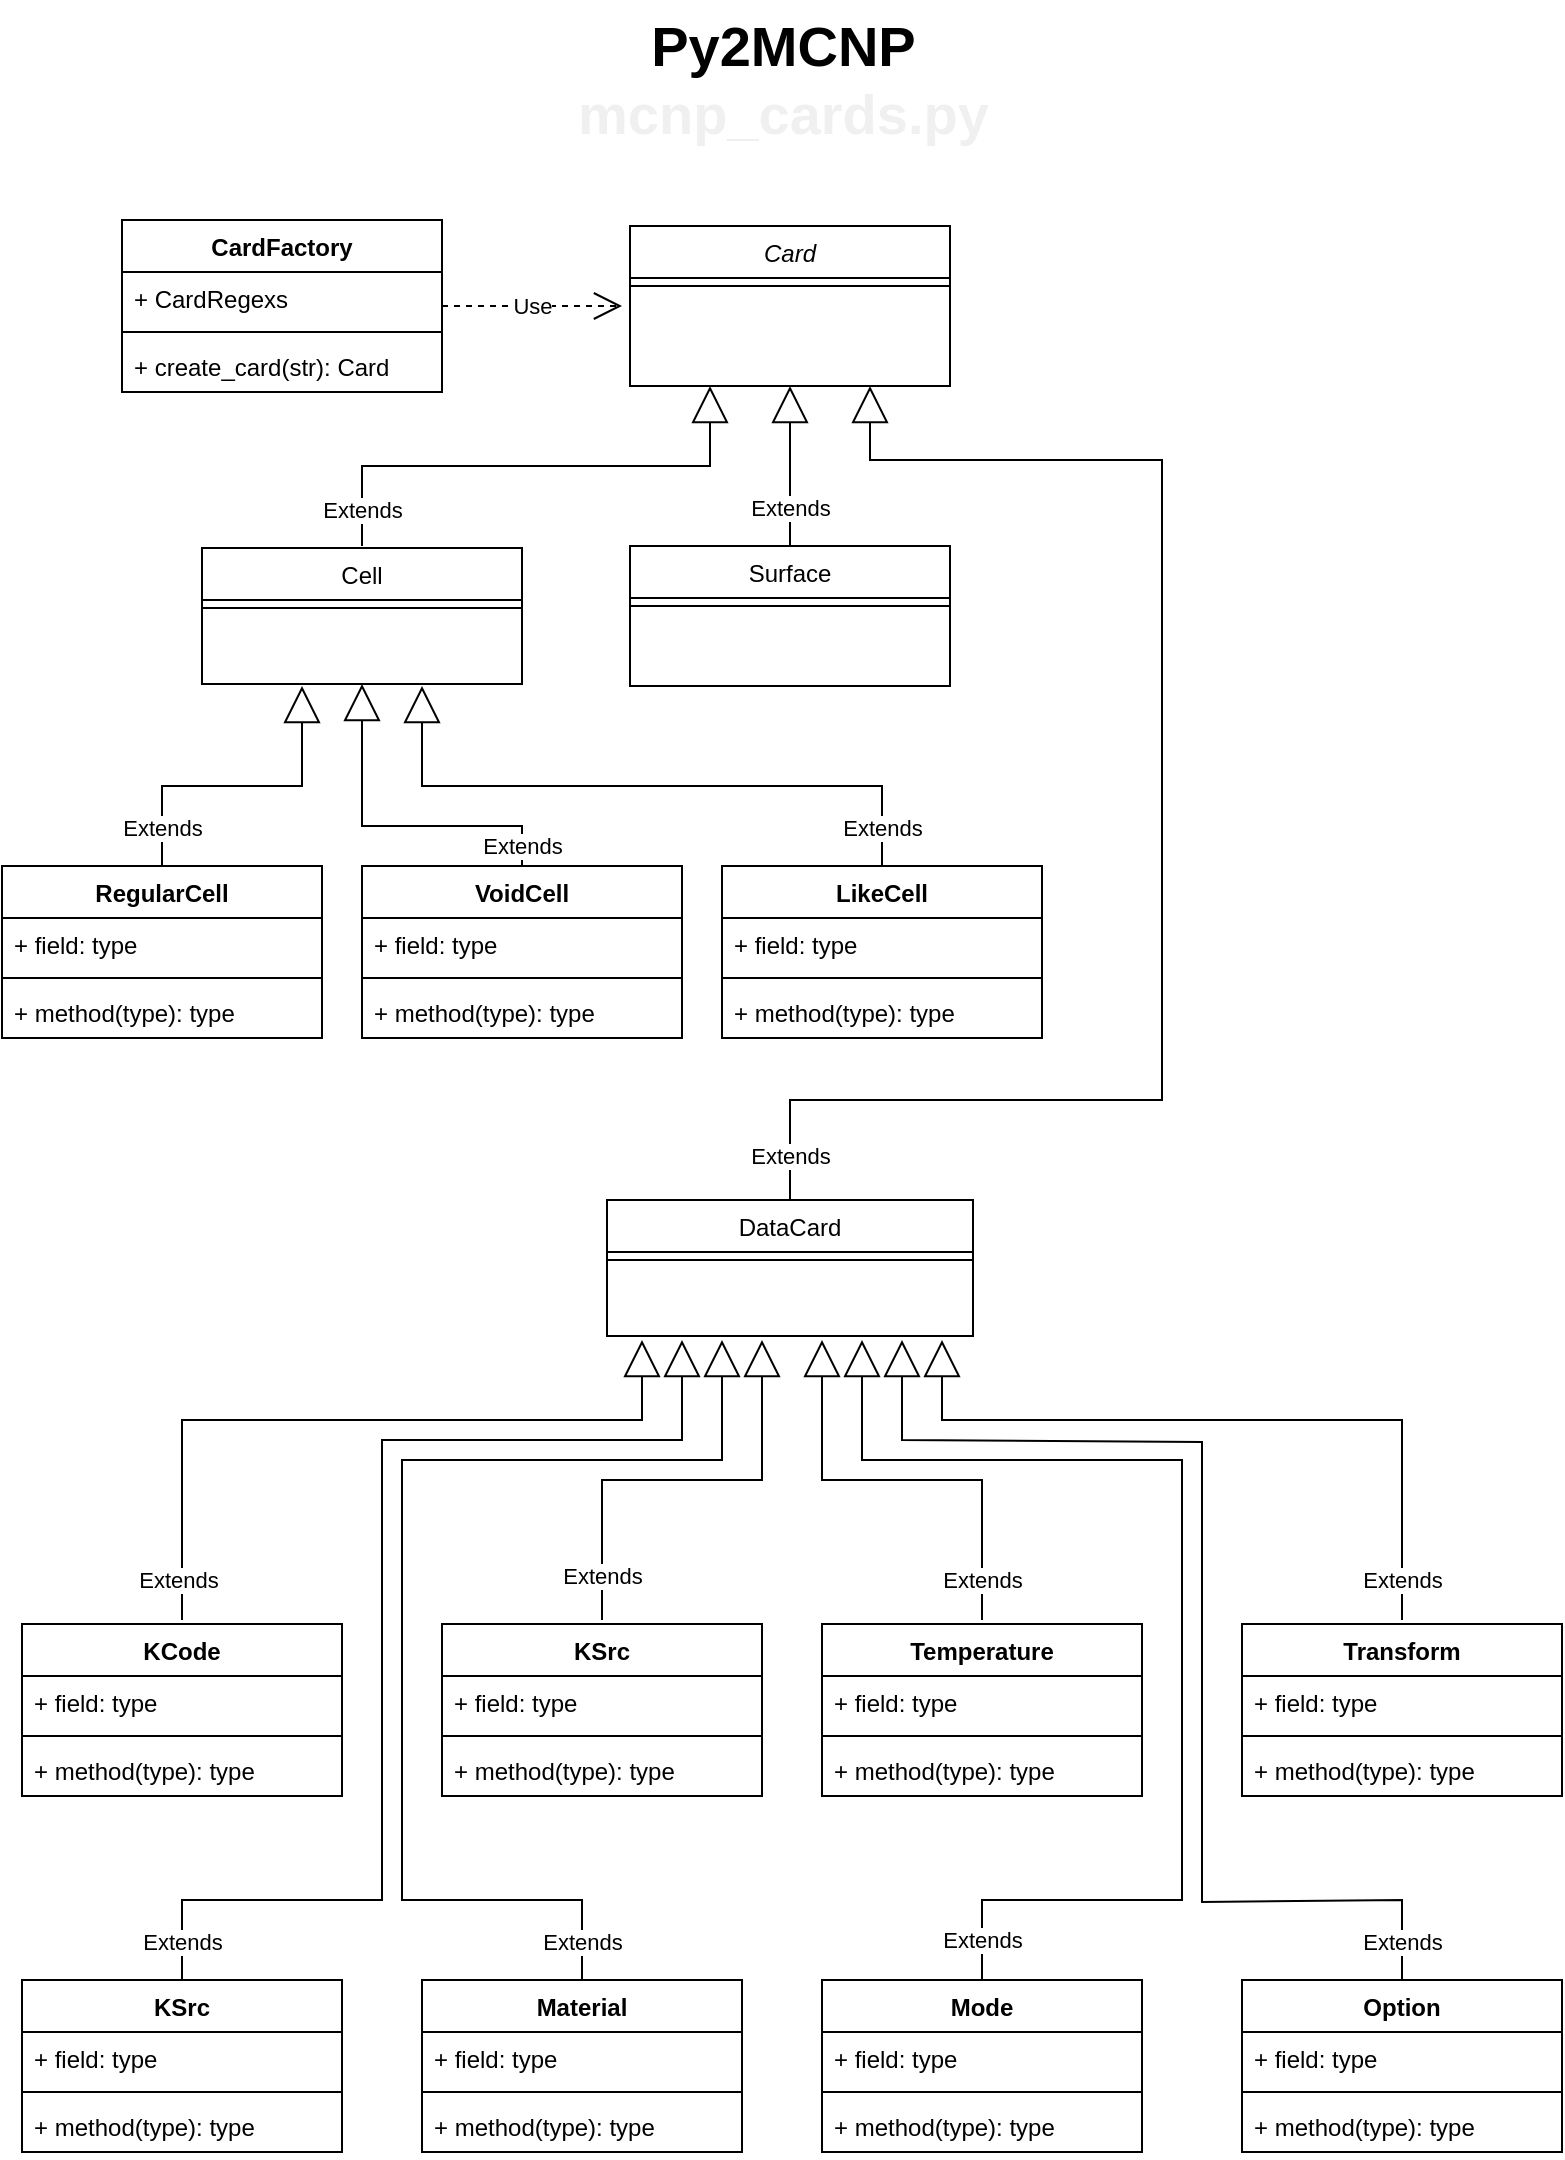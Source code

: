 <mxfile version="21.4.0" type="device">
  <diagram id="C5RBs43oDa-KdzZeNtuy" name="Page-1">
    <mxGraphModel dx="1434" dy="764" grid="1" gridSize="10" guides="1" tooltips="1" connect="1" arrows="1" fold="1" page="1" pageScale="1" pageWidth="827" pageHeight="1169" math="0" shadow="0">
      <root>
        <mxCell id="WIyWlLk6GJQsqaUBKTNV-0" />
        <mxCell id="WIyWlLk6GJQsqaUBKTNV-1" parent="WIyWlLk6GJQsqaUBKTNV-0" />
        <mxCell id="zkfFHV4jXpPFQw0GAbJ--0" value="Card" style="swimlane;fontStyle=2;align=center;verticalAlign=top;childLayout=stackLayout;horizontal=1;startSize=26;horizontalStack=0;resizeParent=1;resizeLast=0;collapsible=1;marginBottom=0;rounded=0;shadow=0;strokeWidth=1;" parent="WIyWlLk6GJQsqaUBKTNV-1" vertex="1">
          <mxGeometry x="334" y="123" width="160" height="80" as="geometry">
            <mxRectangle x="320" y="20" width="160" height="26" as="alternateBounds" />
          </mxGeometry>
        </mxCell>
        <mxCell id="zkfFHV4jXpPFQw0GAbJ--4" value="" style="line;html=1;strokeWidth=1;align=left;verticalAlign=middle;spacingTop=-1;spacingLeft=3;spacingRight=3;rotatable=0;labelPosition=right;points=[];portConstraint=eastwest;" parent="zkfFHV4jXpPFQw0GAbJ--0" vertex="1">
          <mxGeometry y="26" width="160" height="8" as="geometry" />
        </mxCell>
        <mxCell id="zkfFHV4jXpPFQw0GAbJ--6" value="Cell" style="swimlane;fontStyle=0;align=center;verticalAlign=top;childLayout=stackLayout;horizontal=1;startSize=26;horizontalStack=0;resizeParent=1;resizeLast=0;collapsible=1;marginBottom=0;rounded=0;shadow=0;strokeWidth=1;" parent="WIyWlLk6GJQsqaUBKTNV-1" vertex="1">
          <mxGeometry x="120" y="284" width="160" height="68" as="geometry">
            <mxRectangle x="80" y="241" width="160" height="26" as="alternateBounds" />
          </mxGeometry>
        </mxCell>
        <mxCell id="zkfFHV4jXpPFQw0GAbJ--9" value="" style="line;html=1;strokeWidth=1;align=left;verticalAlign=middle;spacingTop=-1;spacingLeft=3;spacingRight=3;rotatable=0;labelPosition=right;points=[];portConstraint=eastwest;" parent="zkfFHV4jXpPFQw0GAbJ--6" vertex="1">
          <mxGeometry y="26" width="160" height="8" as="geometry" />
        </mxCell>
        <mxCell id="5aphuce7C4MxXCkHs1r1-59" value="Extends" style="endArrow=block;endSize=16;endFill=0;html=1;rounded=0;entryX=0.25;entryY=1;entryDx=0;entryDy=0;" parent="zkfFHV4jXpPFQw0GAbJ--6" target="zkfFHV4jXpPFQw0GAbJ--0" edge="1">
          <mxGeometry x="-0.858" width="160" relative="1" as="geometry">
            <mxPoint x="80" y="-1" as="sourcePoint" />
            <mxPoint x="240" y="-1" as="targetPoint" />
            <Array as="points">
              <mxPoint x="80" y="-41" />
              <mxPoint x="254" y="-41" />
            </Array>
            <mxPoint as="offset" />
          </mxGeometry>
        </mxCell>
        <mxCell id="zkfFHV4jXpPFQw0GAbJ--13" value="Surface" style="swimlane;fontStyle=0;align=center;verticalAlign=top;childLayout=stackLayout;horizontal=1;startSize=26;horizontalStack=0;resizeParent=1;resizeLast=0;collapsible=1;marginBottom=0;rounded=0;shadow=0;strokeWidth=1;" parent="WIyWlLk6GJQsqaUBKTNV-1" vertex="1">
          <mxGeometry x="334" y="283" width="160" height="70" as="geometry">
            <mxRectangle x="320" y="240" width="170" height="26" as="alternateBounds" />
          </mxGeometry>
        </mxCell>
        <mxCell id="5aphuce7C4MxXCkHs1r1-60" value="Extends" style="endArrow=block;endSize=16;endFill=0;html=1;rounded=0;entryX=0.5;entryY=1;entryDx=0;entryDy=0;" parent="zkfFHV4jXpPFQw0GAbJ--13" target="zkfFHV4jXpPFQw0GAbJ--0" edge="1">
          <mxGeometry x="-0.512" width="160" relative="1" as="geometry">
            <mxPoint x="80" as="sourcePoint" />
            <mxPoint x="240" as="targetPoint" />
            <mxPoint as="offset" />
          </mxGeometry>
        </mxCell>
        <mxCell id="zkfFHV4jXpPFQw0GAbJ--15" value="" style="line;html=1;strokeWidth=1;align=left;verticalAlign=middle;spacingTop=-1;spacingLeft=3;spacingRight=3;rotatable=0;labelPosition=right;points=[];portConstraint=eastwest;" parent="zkfFHV4jXpPFQw0GAbJ--13" vertex="1">
          <mxGeometry y="26" width="160" height="8" as="geometry" />
        </mxCell>
        <mxCell id="zkfFHV4jXpPFQw0GAbJ--17" value="DataCard" style="swimlane;fontStyle=0;align=center;verticalAlign=top;childLayout=stackLayout;horizontal=1;startSize=26;horizontalStack=0;resizeParent=1;resizeLast=0;collapsible=1;marginBottom=0;rounded=0;shadow=0;strokeWidth=1;" parent="WIyWlLk6GJQsqaUBKTNV-1" vertex="1">
          <mxGeometry x="322.5" y="610" width="183" height="68" as="geometry">
            <mxRectangle x="560" y="242" width="160" height="26" as="alternateBounds" />
          </mxGeometry>
        </mxCell>
        <mxCell id="zkfFHV4jXpPFQw0GAbJ--23" value="" style="line;html=1;strokeWidth=1;align=left;verticalAlign=middle;spacingTop=-1;spacingLeft=3;spacingRight=3;rotatable=0;labelPosition=right;points=[];portConstraint=eastwest;" parent="zkfFHV4jXpPFQw0GAbJ--17" vertex="1">
          <mxGeometry y="26" width="183" height="8" as="geometry" />
        </mxCell>
        <mxCell id="5aphuce7C4MxXCkHs1r1-7" value="LikeCell" style="swimlane;fontStyle=1;align=center;verticalAlign=top;childLayout=stackLayout;horizontal=1;startSize=26;horizontalStack=0;resizeParent=1;resizeParentMax=0;resizeLast=0;collapsible=1;marginBottom=0;whiteSpace=wrap;html=1;" parent="WIyWlLk6GJQsqaUBKTNV-1" vertex="1">
          <mxGeometry x="380" y="443" width="160" height="86" as="geometry" />
        </mxCell>
        <mxCell id="5aphuce7C4MxXCkHs1r1-8" value="+ field: type" style="text;strokeColor=none;fillColor=none;align=left;verticalAlign=top;spacingLeft=4;spacingRight=4;overflow=hidden;rotatable=0;points=[[0,0.5],[1,0.5]];portConstraint=eastwest;whiteSpace=wrap;html=1;" parent="5aphuce7C4MxXCkHs1r1-7" vertex="1">
          <mxGeometry y="26" width="160" height="26" as="geometry" />
        </mxCell>
        <mxCell id="5aphuce7C4MxXCkHs1r1-9" value="" style="line;strokeWidth=1;fillColor=none;align=left;verticalAlign=middle;spacingTop=-1;spacingLeft=3;spacingRight=3;rotatable=0;labelPosition=right;points=[];portConstraint=eastwest;strokeColor=inherit;" parent="5aphuce7C4MxXCkHs1r1-7" vertex="1">
          <mxGeometry y="52" width="160" height="8" as="geometry" />
        </mxCell>
        <mxCell id="5aphuce7C4MxXCkHs1r1-10" value="+ method(type): type" style="text;strokeColor=none;fillColor=none;align=left;verticalAlign=top;spacingLeft=4;spacingRight=4;overflow=hidden;rotatable=0;points=[[0,0.5],[1,0.5]];portConstraint=eastwest;whiteSpace=wrap;html=1;" parent="5aphuce7C4MxXCkHs1r1-7" vertex="1">
          <mxGeometry y="60" width="160" height="26" as="geometry" />
        </mxCell>
        <mxCell id="5aphuce7C4MxXCkHs1r1-17" value="RegularCell" style="swimlane;fontStyle=1;align=center;verticalAlign=top;childLayout=stackLayout;horizontal=1;startSize=26;horizontalStack=0;resizeParent=1;resizeParentMax=0;resizeLast=0;collapsible=1;marginBottom=0;whiteSpace=wrap;html=1;" parent="WIyWlLk6GJQsqaUBKTNV-1" vertex="1">
          <mxGeometry x="20" y="443" width="160" height="86" as="geometry" />
        </mxCell>
        <mxCell id="5aphuce7C4MxXCkHs1r1-18" value="+ field: type" style="text;strokeColor=none;fillColor=none;align=left;verticalAlign=top;spacingLeft=4;spacingRight=4;overflow=hidden;rotatable=0;points=[[0,0.5],[1,0.5]];portConstraint=eastwest;whiteSpace=wrap;html=1;" parent="5aphuce7C4MxXCkHs1r1-17" vertex="1">
          <mxGeometry y="26" width="160" height="26" as="geometry" />
        </mxCell>
        <mxCell id="5aphuce7C4MxXCkHs1r1-19" value="" style="line;strokeWidth=1;fillColor=none;align=left;verticalAlign=middle;spacingTop=-1;spacingLeft=3;spacingRight=3;rotatable=0;labelPosition=right;points=[];portConstraint=eastwest;strokeColor=inherit;" parent="5aphuce7C4MxXCkHs1r1-17" vertex="1">
          <mxGeometry y="52" width="160" height="8" as="geometry" />
        </mxCell>
        <mxCell id="5aphuce7C4MxXCkHs1r1-20" value="+ method(type): type" style="text;strokeColor=none;fillColor=none;align=left;verticalAlign=top;spacingLeft=4;spacingRight=4;overflow=hidden;rotatable=0;points=[[0,0.5],[1,0.5]];portConstraint=eastwest;whiteSpace=wrap;html=1;" parent="5aphuce7C4MxXCkHs1r1-17" vertex="1">
          <mxGeometry y="60" width="160" height="26" as="geometry" />
        </mxCell>
        <mxCell id="5aphuce7C4MxXCkHs1r1-21" value="KCode" style="swimlane;fontStyle=1;align=center;verticalAlign=top;childLayout=stackLayout;horizontal=1;startSize=26;horizontalStack=0;resizeParent=1;resizeParentMax=0;resizeLast=0;collapsible=1;marginBottom=0;whiteSpace=wrap;html=1;" parent="WIyWlLk6GJQsqaUBKTNV-1" vertex="1">
          <mxGeometry x="30" y="822" width="160" height="86" as="geometry" />
        </mxCell>
        <mxCell id="5aphuce7C4MxXCkHs1r1-22" value="+ field: type" style="text;strokeColor=none;fillColor=none;align=left;verticalAlign=top;spacingLeft=4;spacingRight=4;overflow=hidden;rotatable=0;points=[[0,0.5],[1,0.5]];portConstraint=eastwest;whiteSpace=wrap;html=1;" parent="5aphuce7C4MxXCkHs1r1-21" vertex="1">
          <mxGeometry y="26" width="160" height="26" as="geometry" />
        </mxCell>
        <mxCell id="5aphuce7C4MxXCkHs1r1-23" value="" style="line;strokeWidth=1;fillColor=none;align=left;verticalAlign=middle;spacingTop=-1;spacingLeft=3;spacingRight=3;rotatable=0;labelPosition=right;points=[];portConstraint=eastwest;strokeColor=inherit;" parent="5aphuce7C4MxXCkHs1r1-21" vertex="1">
          <mxGeometry y="52" width="160" height="8" as="geometry" />
        </mxCell>
        <mxCell id="5aphuce7C4MxXCkHs1r1-24" value="+ method(type): type" style="text;strokeColor=none;fillColor=none;align=left;verticalAlign=top;spacingLeft=4;spacingRight=4;overflow=hidden;rotatable=0;points=[[0,0.5],[1,0.5]];portConstraint=eastwest;whiteSpace=wrap;html=1;" parent="5aphuce7C4MxXCkHs1r1-21" vertex="1">
          <mxGeometry y="60" width="160" height="26" as="geometry" />
        </mxCell>
        <mxCell id="5aphuce7C4MxXCkHs1r1-73" value="Extends" style="endArrow=block;endSize=16;endFill=0;html=1;rounded=0;" parent="5aphuce7C4MxXCkHs1r1-21" edge="1">
          <mxGeometry x="-0.893" y="2" width="160" relative="1" as="geometry">
            <mxPoint x="80" y="-2" as="sourcePoint" />
            <mxPoint x="310" y="-142" as="targetPoint" />
            <Array as="points">
              <mxPoint x="80" y="-102" />
              <mxPoint x="310" y="-102" />
            </Array>
            <mxPoint as="offset" />
          </mxGeometry>
        </mxCell>
        <mxCell id="5aphuce7C4MxXCkHs1r1-25" value="KSrc" style="swimlane;fontStyle=1;align=center;verticalAlign=top;childLayout=stackLayout;horizontal=1;startSize=26;horizontalStack=0;resizeParent=1;resizeParentMax=0;resizeLast=0;collapsible=1;marginBottom=0;whiteSpace=wrap;html=1;" parent="WIyWlLk6GJQsqaUBKTNV-1" vertex="1">
          <mxGeometry x="240" y="822" width="160" height="86" as="geometry" />
        </mxCell>
        <mxCell id="5aphuce7C4MxXCkHs1r1-26" value="+ field: type" style="text;strokeColor=none;fillColor=none;align=left;verticalAlign=top;spacingLeft=4;spacingRight=4;overflow=hidden;rotatable=0;points=[[0,0.5],[1,0.5]];portConstraint=eastwest;whiteSpace=wrap;html=1;" parent="5aphuce7C4MxXCkHs1r1-25" vertex="1">
          <mxGeometry y="26" width="160" height="26" as="geometry" />
        </mxCell>
        <mxCell id="5aphuce7C4MxXCkHs1r1-27" value="" style="line;strokeWidth=1;fillColor=none;align=left;verticalAlign=middle;spacingTop=-1;spacingLeft=3;spacingRight=3;rotatable=0;labelPosition=right;points=[];portConstraint=eastwest;strokeColor=inherit;" parent="5aphuce7C4MxXCkHs1r1-25" vertex="1">
          <mxGeometry y="52" width="160" height="8" as="geometry" />
        </mxCell>
        <mxCell id="5aphuce7C4MxXCkHs1r1-28" value="+ method(type): type" style="text;strokeColor=none;fillColor=none;align=left;verticalAlign=top;spacingLeft=4;spacingRight=4;overflow=hidden;rotatable=0;points=[[0,0.5],[1,0.5]];portConstraint=eastwest;whiteSpace=wrap;html=1;" parent="5aphuce7C4MxXCkHs1r1-25" vertex="1">
          <mxGeometry y="60" width="160" height="26" as="geometry" />
        </mxCell>
        <mxCell id="5aphuce7C4MxXCkHs1r1-30" value="Material" style="swimlane;fontStyle=1;align=center;verticalAlign=top;childLayout=stackLayout;horizontal=1;startSize=26;horizontalStack=0;resizeParent=1;resizeParentMax=0;resizeLast=0;collapsible=1;marginBottom=0;whiteSpace=wrap;html=1;" parent="WIyWlLk6GJQsqaUBKTNV-1" vertex="1">
          <mxGeometry x="230" y="1000" width="160" height="86" as="geometry" />
        </mxCell>
        <mxCell id="5aphuce7C4MxXCkHs1r1-76" value="Extends" style="endArrow=block;endSize=16;endFill=0;html=1;rounded=0;" parent="5aphuce7C4MxXCkHs1r1-30" edge="1">
          <mxGeometry x="-0.933" width="160" relative="1" as="geometry">
            <mxPoint x="80" as="sourcePoint" />
            <mxPoint x="150" y="-320" as="targetPoint" />
            <Array as="points">
              <mxPoint x="80" y="-40" />
              <mxPoint x="-10" y="-40" />
              <mxPoint x="-10" y="-260" />
              <mxPoint x="150" y="-260" />
            </Array>
            <mxPoint as="offset" />
          </mxGeometry>
        </mxCell>
        <mxCell id="5aphuce7C4MxXCkHs1r1-31" value="+ field: type" style="text;strokeColor=none;fillColor=none;align=left;verticalAlign=top;spacingLeft=4;spacingRight=4;overflow=hidden;rotatable=0;points=[[0,0.5],[1,0.5]];portConstraint=eastwest;whiteSpace=wrap;html=1;" parent="5aphuce7C4MxXCkHs1r1-30" vertex="1">
          <mxGeometry y="26" width="160" height="26" as="geometry" />
        </mxCell>
        <mxCell id="5aphuce7C4MxXCkHs1r1-32" value="" style="line;strokeWidth=1;fillColor=none;align=left;verticalAlign=middle;spacingTop=-1;spacingLeft=3;spacingRight=3;rotatable=0;labelPosition=right;points=[];portConstraint=eastwest;strokeColor=inherit;" parent="5aphuce7C4MxXCkHs1r1-30" vertex="1">
          <mxGeometry y="52" width="160" height="8" as="geometry" />
        </mxCell>
        <mxCell id="5aphuce7C4MxXCkHs1r1-33" value="+ method(type): type" style="text;strokeColor=none;fillColor=none;align=left;verticalAlign=top;spacingLeft=4;spacingRight=4;overflow=hidden;rotatable=0;points=[[0,0.5],[1,0.5]];portConstraint=eastwest;whiteSpace=wrap;html=1;" parent="5aphuce7C4MxXCkHs1r1-30" vertex="1">
          <mxGeometry y="60" width="160" height="26" as="geometry" />
        </mxCell>
        <mxCell id="5aphuce7C4MxXCkHs1r1-34" value="Temperature" style="swimlane;fontStyle=1;align=center;verticalAlign=top;childLayout=stackLayout;horizontal=1;startSize=26;horizontalStack=0;resizeParent=1;resizeParentMax=0;resizeLast=0;collapsible=1;marginBottom=0;whiteSpace=wrap;html=1;" parent="WIyWlLk6GJQsqaUBKTNV-1" vertex="1">
          <mxGeometry x="430" y="822" width="160" height="86" as="geometry" />
        </mxCell>
        <mxCell id="5aphuce7C4MxXCkHs1r1-35" value="+ field: type" style="text;strokeColor=none;fillColor=none;align=left;verticalAlign=top;spacingLeft=4;spacingRight=4;overflow=hidden;rotatable=0;points=[[0,0.5],[1,0.5]];portConstraint=eastwest;whiteSpace=wrap;html=1;" parent="5aphuce7C4MxXCkHs1r1-34" vertex="1">
          <mxGeometry y="26" width="160" height="26" as="geometry" />
        </mxCell>
        <mxCell id="5aphuce7C4MxXCkHs1r1-36" value="" style="line;strokeWidth=1;fillColor=none;align=left;verticalAlign=middle;spacingTop=-1;spacingLeft=3;spacingRight=3;rotatable=0;labelPosition=right;points=[];portConstraint=eastwest;strokeColor=inherit;" parent="5aphuce7C4MxXCkHs1r1-34" vertex="1">
          <mxGeometry y="52" width="160" height="8" as="geometry" />
        </mxCell>
        <mxCell id="5aphuce7C4MxXCkHs1r1-37" value="+ method(type): type" style="text;strokeColor=none;fillColor=none;align=left;verticalAlign=top;spacingLeft=4;spacingRight=4;overflow=hidden;rotatable=0;points=[[0,0.5],[1,0.5]];portConstraint=eastwest;whiteSpace=wrap;html=1;" parent="5aphuce7C4MxXCkHs1r1-34" vertex="1">
          <mxGeometry y="60" width="160" height="26" as="geometry" />
        </mxCell>
        <mxCell id="5aphuce7C4MxXCkHs1r1-81" value="Extends" style="endArrow=block;endSize=16;endFill=0;html=1;rounded=0;" parent="5aphuce7C4MxXCkHs1r1-34" edge="1">
          <mxGeometry x="-0.818" width="160" relative="1" as="geometry">
            <mxPoint x="80" y="-2" as="sourcePoint" />
            <mxPoint y="-142" as="targetPoint" />
            <Array as="points">
              <mxPoint x="80" y="-72" />
              <mxPoint y="-72" />
            </Array>
            <mxPoint as="offset" />
          </mxGeometry>
        </mxCell>
        <mxCell id="5aphuce7C4MxXCkHs1r1-38" value="KSrc" style="swimlane;fontStyle=1;align=center;verticalAlign=top;childLayout=stackLayout;horizontal=1;startSize=26;horizontalStack=0;resizeParent=1;resizeParentMax=0;resizeLast=0;collapsible=1;marginBottom=0;whiteSpace=wrap;html=1;" parent="WIyWlLk6GJQsqaUBKTNV-1" vertex="1">
          <mxGeometry x="30" y="1000" width="160" height="86" as="geometry" />
        </mxCell>
        <mxCell id="5aphuce7C4MxXCkHs1r1-75" value="Extends" style="endArrow=block;endSize=16;endFill=0;html=1;rounded=0;exitX=0.5;exitY=0;exitDx=0;exitDy=0;" parent="5aphuce7C4MxXCkHs1r1-38" source="5aphuce7C4MxXCkHs1r1-38" edge="1">
          <mxGeometry x="-0.931" width="160" relative="1" as="geometry">
            <mxPoint x="70" as="sourcePoint" />
            <mxPoint x="330" y="-320" as="targetPoint" />
            <Array as="points">
              <mxPoint x="80" y="-40" />
              <mxPoint x="180" y="-40" />
              <mxPoint x="180" y="-270" />
              <mxPoint x="330" y="-270" />
            </Array>
            <mxPoint as="offset" />
          </mxGeometry>
        </mxCell>
        <mxCell id="5aphuce7C4MxXCkHs1r1-39" value="+ field: type" style="text;strokeColor=none;fillColor=none;align=left;verticalAlign=top;spacingLeft=4;spacingRight=4;overflow=hidden;rotatable=0;points=[[0,0.5],[1,0.5]];portConstraint=eastwest;whiteSpace=wrap;html=1;" parent="5aphuce7C4MxXCkHs1r1-38" vertex="1">
          <mxGeometry y="26" width="160" height="26" as="geometry" />
        </mxCell>
        <mxCell id="5aphuce7C4MxXCkHs1r1-40" value="" style="line;strokeWidth=1;fillColor=none;align=left;verticalAlign=middle;spacingTop=-1;spacingLeft=3;spacingRight=3;rotatable=0;labelPosition=right;points=[];portConstraint=eastwest;strokeColor=inherit;" parent="5aphuce7C4MxXCkHs1r1-38" vertex="1">
          <mxGeometry y="52" width="160" height="8" as="geometry" />
        </mxCell>
        <mxCell id="5aphuce7C4MxXCkHs1r1-41" value="+ method(type): type" style="text;strokeColor=none;fillColor=none;align=left;verticalAlign=top;spacingLeft=4;spacingRight=4;overflow=hidden;rotatable=0;points=[[0,0.5],[1,0.5]];portConstraint=eastwest;whiteSpace=wrap;html=1;" parent="5aphuce7C4MxXCkHs1r1-38" vertex="1">
          <mxGeometry y="60" width="160" height="26" as="geometry" />
        </mxCell>
        <mxCell id="5aphuce7C4MxXCkHs1r1-44" value="Mode" style="swimlane;fontStyle=1;align=center;verticalAlign=top;childLayout=stackLayout;horizontal=1;startSize=26;horizontalStack=0;resizeParent=1;resizeParentMax=0;resizeLast=0;collapsible=1;marginBottom=0;whiteSpace=wrap;html=1;" parent="WIyWlLk6GJQsqaUBKTNV-1" vertex="1">
          <mxGeometry x="430" y="1000" width="160" height="86" as="geometry" />
        </mxCell>
        <mxCell id="5aphuce7C4MxXCkHs1r1-80" value="Extends" style="endArrow=block;endSize=16;endFill=0;html=1;rounded=0;" parent="5aphuce7C4MxXCkHs1r1-44" edge="1">
          <mxGeometry x="-0.931" width="160" relative="1" as="geometry">
            <mxPoint x="80" as="sourcePoint" />
            <mxPoint x="20" y="-320" as="targetPoint" />
            <Array as="points">
              <mxPoint x="80" y="-40" />
              <mxPoint x="180" y="-40" />
              <mxPoint x="180" y="-260" />
              <mxPoint x="20" y="-260" />
            </Array>
            <mxPoint as="offset" />
          </mxGeometry>
        </mxCell>
        <mxCell id="5aphuce7C4MxXCkHs1r1-45" value="+ field: type" style="text;strokeColor=none;fillColor=none;align=left;verticalAlign=top;spacingLeft=4;spacingRight=4;overflow=hidden;rotatable=0;points=[[0,0.5],[1,0.5]];portConstraint=eastwest;whiteSpace=wrap;html=1;" parent="5aphuce7C4MxXCkHs1r1-44" vertex="1">
          <mxGeometry y="26" width="160" height="26" as="geometry" />
        </mxCell>
        <mxCell id="5aphuce7C4MxXCkHs1r1-46" value="" style="line;strokeWidth=1;fillColor=none;align=left;verticalAlign=middle;spacingTop=-1;spacingLeft=3;spacingRight=3;rotatable=0;labelPosition=right;points=[];portConstraint=eastwest;strokeColor=inherit;" parent="5aphuce7C4MxXCkHs1r1-44" vertex="1">
          <mxGeometry y="52" width="160" height="8" as="geometry" />
        </mxCell>
        <mxCell id="5aphuce7C4MxXCkHs1r1-47" value="+ method(type): type" style="text;strokeColor=none;fillColor=none;align=left;verticalAlign=top;spacingLeft=4;spacingRight=4;overflow=hidden;rotatable=0;points=[[0,0.5],[1,0.5]];portConstraint=eastwest;whiteSpace=wrap;html=1;" parent="5aphuce7C4MxXCkHs1r1-44" vertex="1">
          <mxGeometry y="60" width="160" height="26" as="geometry" />
        </mxCell>
        <mxCell id="5aphuce7C4MxXCkHs1r1-48" value="Transform" style="swimlane;fontStyle=1;align=center;verticalAlign=top;childLayout=stackLayout;horizontal=1;startSize=26;horizontalStack=0;resizeParent=1;resizeParentMax=0;resizeLast=0;collapsible=1;marginBottom=0;whiteSpace=wrap;html=1;" parent="WIyWlLk6GJQsqaUBKTNV-1" vertex="1">
          <mxGeometry x="640" y="822" width="160" height="86" as="geometry" />
        </mxCell>
        <mxCell id="5aphuce7C4MxXCkHs1r1-49" value="+ field: type" style="text;strokeColor=none;fillColor=none;align=left;verticalAlign=top;spacingLeft=4;spacingRight=4;overflow=hidden;rotatable=0;points=[[0,0.5],[1,0.5]];portConstraint=eastwest;whiteSpace=wrap;html=1;" parent="5aphuce7C4MxXCkHs1r1-48" vertex="1">
          <mxGeometry y="26" width="160" height="26" as="geometry" />
        </mxCell>
        <mxCell id="5aphuce7C4MxXCkHs1r1-50" value="" style="line;strokeWidth=1;fillColor=none;align=left;verticalAlign=middle;spacingTop=-1;spacingLeft=3;spacingRight=3;rotatable=0;labelPosition=right;points=[];portConstraint=eastwest;strokeColor=inherit;" parent="5aphuce7C4MxXCkHs1r1-48" vertex="1">
          <mxGeometry y="52" width="160" height="8" as="geometry" />
        </mxCell>
        <mxCell id="5aphuce7C4MxXCkHs1r1-51" value="+ method(type): type" style="text;strokeColor=none;fillColor=none;align=left;verticalAlign=top;spacingLeft=4;spacingRight=4;overflow=hidden;rotatable=0;points=[[0,0.5],[1,0.5]];portConstraint=eastwest;whiteSpace=wrap;html=1;" parent="5aphuce7C4MxXCkHs1r1-48" vertex="1">
          <mxGeometry y="60" width="160" height="26" as="geometry" />
        </mxCell>
        <mxCell id="5aphuce7C4MxXCkHs1r1-78" value="Extends" style="endArrow=block;endSize=16;endFill=0;html=1;rounded=0;" parent="5aphuce7C4MxXCkHs1r1-48" edge="1">
          <mxGeometry x="-0.889" width="160" relative="1" as="geometry">
            <mxPoint x="80" y="-2" as="sourcePoint" />
            <mxPoint x="-150" y="-142" as="targetPoint" />
            <Array as="points">
              <mxPoint x="80" y="-102" />
              <mxPoint x="-150" y="-102" />
            </Array>
            <mxPoint as="offset" />
          </mxGeometry>
        </mxCell>
        <mxCell id="5aphuce7C4MxXCkHs1r1-52" value="Option" style="swimlane;fontStyle=1;align=center;verticalAlign=top;childLayout=stackLayout;horizontal=1;startSize=26;horizontalStack=0;resizeParent=1;resizeParentMax=0;resizeLast=0;collapsible=1;marginBottom=0;whiteSpace=wrap;html=1;" parent="WIyWlLk6GJQsqaUBKTNV-1" vertex="1">
          <mxGeometry x="640" y="1000" width="160" height="86" as="geometry" />
        </mxCell>
        <mxCell id="5aphuce7C4MxXCkHs1r1-53" value="+ field: type" style="text;strokeColor=none;fillColor=none;align=left;verticalAlign=top;spacingLeft=4;spacingRight=4;overflow=hidden;rotatable=0;points=[[0,0.5],[1,0.5]];portConstraint=eastwest;whiteSpace=wrap;html=1;" parent="5aphuce7C4MxXCkHs1r1-52" vertex="1">
          <mxGeometry y="26" width="160" height="26" as="geometry" />
        </mxCell>
        <mxCell id="5aphuce7C4MxXCkHs1r1-54" value="" style="line;strokeWidth=1;fillColor=none;align=left;verticalAlign=middle;spacingTop=-1;spacingLeft=3;spacingRight=3;rotatable=0;labelPosition=right;points=[];portConstraint=eastwest;strokeColor=inherit;" parent="5aphuce7C4MxXCkHs1r1-52" vertex="1">
          <mxGeometry y="52" width="160" height="8" as="geometry" />
        </mxCell>
        <mxCell id="5aphuce7C4MxXCkHs1r1-55" value="+ method(type): type" style="text;strokeColor=none;fillColor=none;align=left;verticalAlign=top;spacingLeft=4;spacingRight=4;overflow=hidden;rotatable=0;points=[[0,0.5],[1,0.5]];portConstraint=eastwest;whiteSpace=wrap;html=1;" parent="5aphuce7C4MxXCkHs1r1-52" vertex="1">
          <mxGeometry y="60" width="160" height="26" as="geometry" />
        </mxCell>
        <mxCell id="5aphuce7C4MxXCkHs1r1-57" value="Extends" style="endArrow=block;endSize=16;endFill=0;html=1;rounded=0;exitX=0.5;exitY=0;exitDx=0;exitDy=0;" parent="WIyWlLk6GJQsqaUBKTNV-1" source="5aphuce7C4MxXCkHs1r1-17" edge="1">
          <mxGeometry x="-0.765" width="160" relative="1" as="geometry">
            <mxPoint x="-100" y="443" as="sourcePoint" />
            <mxPoint x="170" y="353" as="targetPoint" />
            <Array as="points">
              <mxPoint x="100" y="403" />
              <mxPoint x="170" y="403" />
            </Array>
            <mxPoint as="offset" />
          </mxGeometry>
        </mxCell>
        <mxCell id="5aphuce7C4MxXCkHs1r1-72" value="Extends" style="endArrow=block;endSize=16;endFill=0;html=1;rounded=0;entryX=0.75;entryY=1;entryDx=0;entryDy=0;exitX=0.5;exitY=0;exitDx=0;exitDy=0;" parent="WIyWlLk6GJQsqaUBKTNV-1" source="zkfFHV4jXpPFQw0GAbJ--17" target="zkfFHV4jXpPFQw0GAbJ--0" edge="1">
          <mxGeometry x="-0.941" width="160" relative="1" as="geometry">
            <mxPoint x="410" y="610" as="sourcePoint" />
            <mxPoint x="574" y="610" as="targetPoint" />
            <Array as="points">
              <mxPoint x="414" y="560" />
              <mxPoint x="600" y="560" />
              <mxPoint x="600" y="480" />
              <mxPoint x="600" y="240" />
              <mxPoint x="454" y="240" />
            </Array>
            <mxPoint as="offset" />
          </mxGeometry>
        </mxCell>
        <mxCell id="5aphuce7C4MxXCkHs1r1-58" value="Extends" style="endArrow=block;endSize=16;endFill=0;html=1;rounded=0;exitX=0.5;exitY=0;exitDx=0;exitDy=0;" parent="WIyWlLk6GJQsqaUBKTNV-1" edge="1" source="5aphuce7C4MxXCkHs1r1-7">
          <mxGeometry x="-0.879" width="160" relative="1" as="geometry">
            <mxPoint x="300" y="443" as="sourcePoint" />
            <mxPoint x="230" y="353" as="targetPoint" />
            <Array as="points">
              <mxPoint x="460" y="403" />
              <mxPoint x="230" y="403" />
            </Array>
            <mxPoint as="offset" />
          </mxGeometry>
        </mxCell>
        <mxCell id="5aphuce7C4MxXCkHs1r1-74" value="Extends" style="endArrow=block;endSize=16;endFill=0;html=1;rounded=0;" parent="WIyWlLk6GJQsqaUBKTNV-1" edge="1">
          <mxGeometry x="-0.8" width="160" relative="1" as="geometry">
            <mxPoint x="320" y="820" as="sourcePoint" />
            <mxPoint x="400" y="680" as="targetPoint" />
            <Array as="points">
              <mxPoint x="320" y="750" />
              <mxPoint x="400" y="750" />
            </Array>
            <mxPoint as="offset" />
          </mxGeometry>
        </mxCell>
        <mxCell id="5aphuce7C4MxXCkHs1r1-79" value="Extends" style="endArrow=block;endSize=16;endFill=0;html=1;rounded=0;exitX=0.5;exitY=0;exitDx=0;exitDy=0;" parent="WIyWlLk6GJQsqaUBKTNV-1" source="5aphuce7C4MxXCkHs1r1-52" edge="1">
          <mxGeometry x="-0.933" width="160" relative="1" as="geometry">
            <mxPoint x="710" y="1000" as="sourcePoint" />
            <mxPoint x="470" y="680" as="targetPoint" />
            <Array as="points">
              <mxPoint x="720" y="960" />
              <mxPoint x="620" y="961" />
              <mxPoint x="620" y="731" />
              <mxPoint x="470" y="730" />
            </Array>
            <mxPoint as="offset" />
          </mxGeometry>
        </mxCell>
        <mxCell id="5aphuce7C4MxXCkHs1r1-94" value="CardFactory" style="swimlane;fontStyle=1;align=center;verticalAlign=top;childLayout=stackLayout;horizontal=1;startSize=26;horizontalStack=0;resizeParent=1;resizeParentMax=0;resizeLast=0;collapsible=1;marginBottom=0;whiteSpace=wrap;html=1;" parent="WIyWlLk6GJQsqaUBKTNV-1" vertex="1">
          <mxGeometry x="80" y="120" width="160" height="86" as="geometry" />
        </mxCell>
        <mxCell id="5aphuce7C4MxXCkHs1r1-95" value="+ CardRegexs" style="text;strokeColor=none;fillColor=none;align=left;verticalAlign=top;spacingLeft=4;spacingRight=4;overflow=hidden;rotatable=0;points=[[0,0.5],[1,0.5]];portConstraint=eastwest;whiteSpace=wrap;html=1;" parent="5aphuce7C4MxXCkHs1r1-94" vertex="1">
          <mxGeometry y="26" width="160" height="26" as="geometry" />
        </mxCell>
        <mxCell id="5aphuce7C4MxXCkHs1r1-96" value="" style="line;strokeWidth=1;fillColor=none;align=left;verticalAlign=middle;spacingTop=-1;spacingLeft=3;spacingRight=3;rotatable=0;labelPosition=right;points=[];portConstraint=eastwest;strokeColor=inherit;" parent="5aphuce7C4MxXCkHs1r1-94" vertex="1">
          <mxGeometry y="52" width="160" height="8" as="geometry" />
        </mxCell>
        <mxCell id="5aphuce7C4MxXCkHs1r1-97" value="+ create_card(str): Card" style="text;strokeColor=none;fillColor=none;align=left;verticalAlign=top;spacingLeft=4;spacingRight=4;overflow=hidden;rotatable=0;points=[[0,0.5],[1,0.5]];portConstraint=eastwest;whiteSpace=wrap;html=1;" parent="5aphuce7C4MxXCkHs1r1-94" vertex="1">
          <mxGeometry y="60" width="160" height="26" as="geometry" />
        </mxCell>
        <mxCell id="5aphuce7C4MxXCkHs1r1-98" value="Use" style="endArrow=open;endSize=12;dashed=1;html=1;rounded=0;" parent="WIyWlLk6GJQsqaUBKTNV-1" edge="1">
          <mxGeometry width="160" relative="1" as="geometry">
            <mxPoint x="240" y="163" as="sourcePoint" />
            <mxPoint x="330" y="163" as="targetPoint" />
          </mxGeometry>
        </mxCell>
        <mxCell id="YjN0Pw61o81FQpMhi5E2-0" value="VoidCell" style="swimlane;fontStyle=1;align=center;verticalAlign=top;childLayout=stackLayout;horizontal=1;startSize=26;horizontalStack=0;resizeParent=1;resizeParentMax=0;resizeLast=0;collapsible=1;marginBottom=0;whiteSpace=wrap;html=1;" vertex="1" parent="WIyWlLk6GJQsqaUBKTNV-1">
          <mxGeometry x="200" y="443" width="160" height="86" as="geometry" />
        </mxCell>
        <mxCell id="YjN0Pw61o81FQpMhi5E2-1" value="+ field: type" style="text;strokeColor=none;fillColor=none;align=left;verticalAlign=top;spacingLeft=4;spacingRight=4;overflow=hidden;rotatable=0;points=[[0,0.5],[1,0.5]];portConstraint=eastwest;whiteSpace=wrap;html=1;" vertex="1" parent="YjN0Pw61o81FQpMhi5E2-0">
          <mxGeometry y="26" width="160" height="26" as="geometry" />
        </mxCell>
        <mxCell id="YjN0Pw61o81FQpMhi5E2-2" value="" style="line;strokeWidth=1;fillColor=none;align=left;verticalAlign=middle;spacingTop=-1;spacingLeft=3;spacingRight=3;rotatable=0;labelPosition=right;points=[];portConstraint=eastwest;strokeColor=inherit;" vertex="1" parent="YjN0Pw61o81FQpMhi5E2-0">
          <mxGeometry y="52" width="160" height="8" as="geometry" />
        </mxCell>
        <mxCell id="YjN0Pw61o81FQpMhi5E2-3" value="+ method(type): type" style="text;strokeColor=none;fillColor=none;align=left;verticalAlign=top;spacingLeft=4;spacingRight=4;overflow=hidden;rotatable=0;points=[[0,0.5],[1,0.5]];portConstraint=eastwest;whiteSpace=wrap;html=1;" vertex="1" parent="YjN0Pw61o81FQpMhi5E2-0">
          <mxGeometry y="60" width="160" height="26" as="geometry" />
        </mxCell>
        <mxCell id="YjN0Pw61o81FQpMhi5E2-4" value="Extends" style="endArrow=block;endSize=16;endFill=0;html=1;rounded=0;exitX=0.5;exitY=0;exitDx=0;exitDy=0;entryX=0.5;entryY=1;entryDx=0;entryDy=0;" edge="1" parent="WIyWlLk6GJQsqaUBKTNV-1" source="YjN0Pw61o81FQpMhi5E2-0" target="zkfFHV4jXpPFQw0GAbJ--6">
          <mxGeometry x="-0.879" width="160" relative="1" as="geometry">
            <mxPoint x="470" y="453" as="sourcePoint" />
            <mxPoint x="240" y="363" as="targetPoint" />
            <Array as="points">
              <mxPoint x="280" y="423" />
              <mxPoint x="200" y="423" />
            </Array>
            <mxPoint as="offset" />
          </mxGeometry>
        </mxCell>
        <mxCell id="YjN0Pw61o81FQpMhi5E2-5" value="&lt;div style=&quot;text-align: center;&quot;&gt;&lt;span style=&quot;font-size: 28px; font-weight: 700;&quot;&gt;Py2MCNP&lt;/span&gt;&lt;/div&gt;&lt;span style=&quot;color: rgb(240, 240, 240); font-family: Helvetica; font-size: 28px; font-style: normal; font-variant-ligatures: normal; font-variant-caps: normal; font-weight: 700; letter-spacing: normal; orphans: 2; text-indent: 0px; text-transform: none; widows: 2; word-spacing: 0px; -webkit-text-stroke-width: 0px; background-color: rgb(42, 37, 47); text-decoration-thickness: initial; text-decoration-style: initial; text-decoration-color: initial; float: none; display: inline !important;&quot;&gt;&lt;div style=&quot;text-align: center;&quot;&gt;mcnp_cards.py&lt;/div&gt;&lt;/span&gt;" style="text;whiteSpace=wrap;html=1;" vertex="1" parent="WIyWlLk6GJQsqaUBKTNV-1">
          <mxGeometry x="306" y="10" width="216" height="90" as="geometry" />
        </mxCell>
      </root>
    </mxGraphModel>
  </diagram>
</mxfile>
